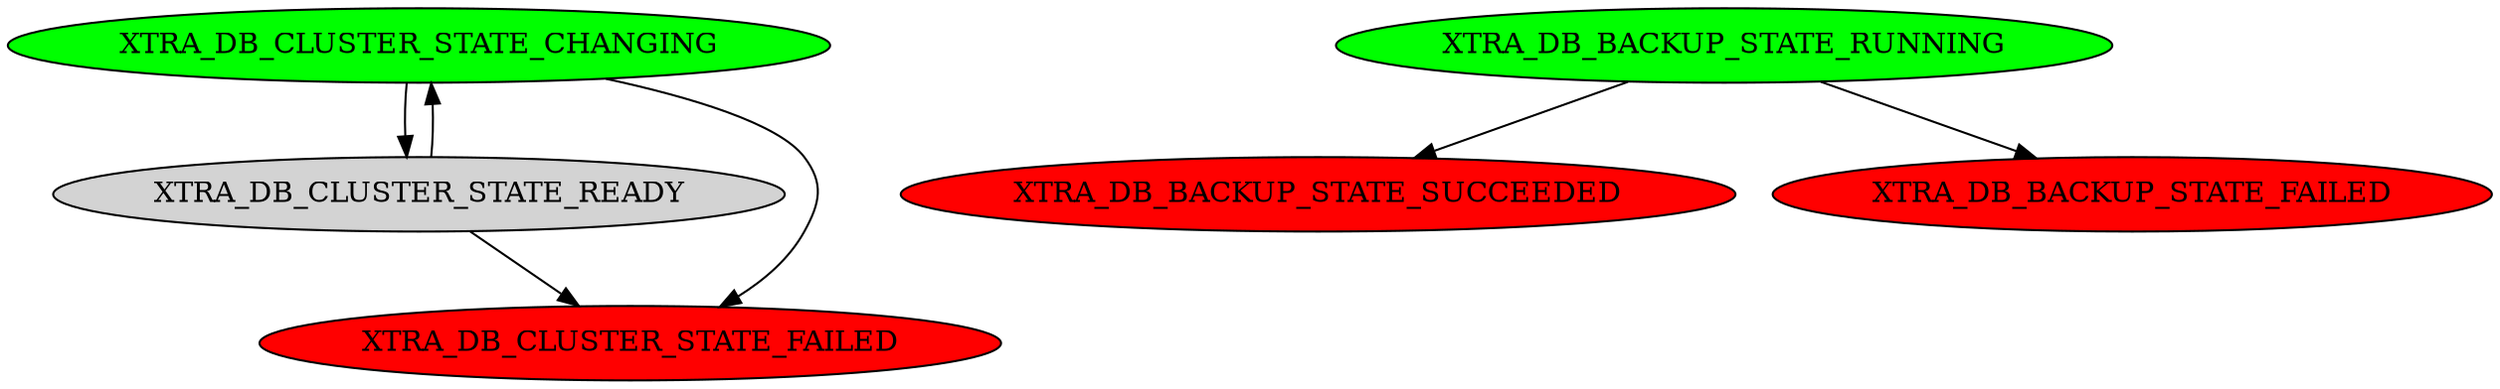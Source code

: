 digraph  {

subgraph XtraDBClusterState {
  node [style=filled];

  XTRA_DB_CLUSTER_STATE_CHANGING [fillcolor=green];
  XTRA_DB_CLUSTER_STATE_READY;
  XTRA_DB_CLUSTER_STATE_FAILED [fillcolor=red];

  XTRA_DB_CLUSTER_STATE_CHANGING -> XTRA_DB_CLUSTER_STATE_READY;
  XTRA_DB_CLUSTER_STATE_READY -> XTRA_DB_CLUSTER_STATE_CHANGING;

  XTRA_DB_CLUSTER_STATE_CHANGING -> XTRA_DB_CLUSTER_STATE_FAILED;
  XTRA_DB_CLUSTER_STATE_READY -> XTRA_DB_CLUSTER_STATE_FAILED;
}

subgraph XtraDBBackupState {
  node [style=filled];

  XTRA_DB_BACKUP_STATE_RUNNING [fillcolor=green];
  XTRA_DB_BACKUP_STATE_SUCCEEDED [fillcolor=red];
  XTRA_DB_BACKUP_STATE_FAILED [fillcolor=red];

  XTRA_DB_BACKUP_STATE_RUNNING -> XTRA_DB_BACKUP_STATE_SUCCEEDED;
  XTRA_DB_BACKUP_STATE_RUNNING -> XTRA_DB_BACKUP_STATE_FAILED;
}

}
